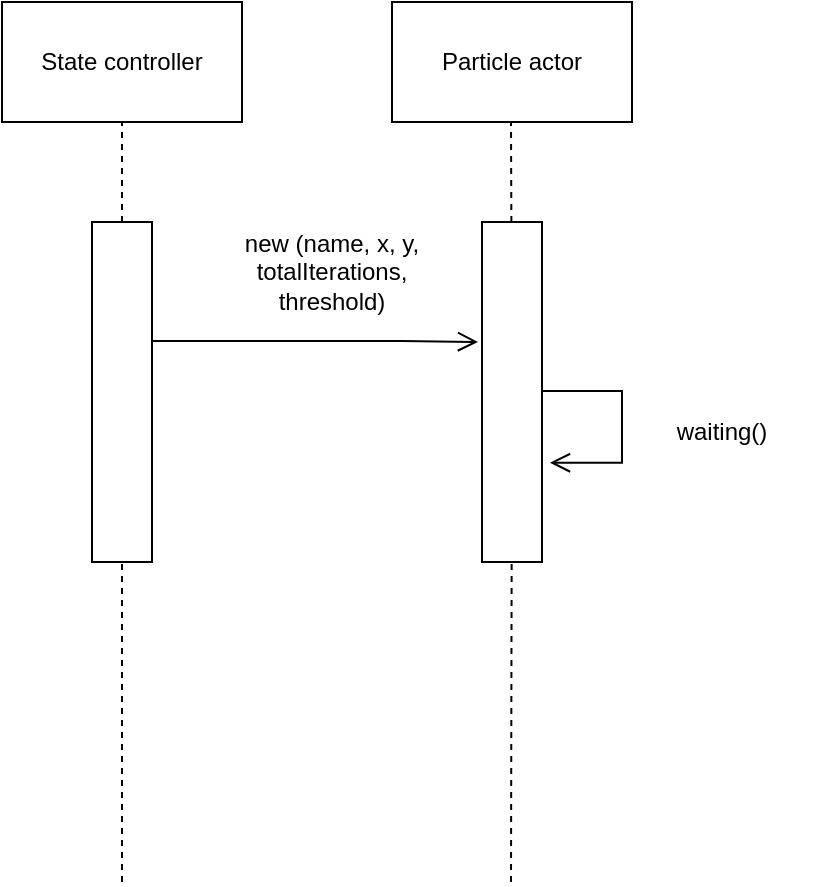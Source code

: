 <mxfile version="15.8.9" type="github">
  <diagram id="qNv-1C6ZtIn8PWZxlzKp" name="Page-1">
    <mxGraphModel dx="1038" dy="537" grid="1" gridSize="10" guides="1" tooltips="1" connect="1" arrows="1" fold="1" page="1" pageScale="1" pageWidth="827" pageHeight="1169" math="0" shadow="0">
      <root>
        <mxCell id="0" />
        <mxCell id="1" parent="0" />
        <mxCell id="IvsRekMhqFxOVzrKXNP0-1" value="State controller" style="rounded=0;whiteSpace=wrap;html=1;" vertex="1" parent="1">
          <mxGeometry x="100" y="80" width="120" height="60" as="geometry" />
        </mxCell>
        <mxCell id="IvsRekMhqFxOVzrKXNP0-2" value="Particle actor" style="rounded=0;whiteSpace=wrap;html=1;" vertex="1" parent="1">
          <mxGeometry x="295" y="80" width="120" height="60" as="geometry" />
        </mxCell>
        <mxCell id="IvsRekMhqFxOVzrKXNP0-3" value="" style="endArrow=none;dashed=1;html=1;rounded=0;startArrow=none;" edge="1" parent="1" source="IvsRekMhqFxOVzrKXNP0-5">
          <mxGeometry width="50" height="50" relative="1" as="geometry">
            <mxPoint x="160" y="520" as="sourcePoint" />
            <mxPoint x="160" y="140" as="targetPoint" />
          </mxGeometry>
        </mxCell>
        <mxCell id="IvsRekMhqFxOVzrKXNP0-4" value="" style="endArrow=none;dashed=1;html=1;rounded=0;startArrow=none;" edge="1" parent="1" source="IvsRekMhqFxOVzrKXNP0-7">
          <mxGeometry width="50" height="50" relative="1" as="geometry">
            <mxPoint x="354.5" y="520" as="sourcePoint" />
            <mxPoint x="354.5" y="140" as="targetPoint" />
          </mxGeometry>
        </mxCell>
        <mxCell id="IvsRekMhqFxOVzrKXNP0-5" value="" style="rounded=0;whiteSpace=wrap;html=1;" vertex="1" parent="1">
          <mxGeometry x="145" y="190" width="30" height="170" as="geometry" />
        </mxCell>
        <mxCell id="IvsRekMhqFxOVzrKXNP0-6" value="" style="endArrow=none;dashed=1;html=1;rounded=0;" edge="1" parent="1" target="IvsRekMhqFxOVzrKXNP0-5">
          <mxGeometry width="50" height="50" relative="1" as="geometry">
            <mxPoint x="160" y="520" as="sourcePoint" />
            <mxPoint x="160" y="140" as="targetPoint" />
          </mxGeometry>
        </mxCell>
        <mxCell id="IvsRekMhqFxOVzrKXNP0-7" value="" style="rounded=0;whiteSpace=wrap;html=1;" vertex="1" parent="1">
          <mxGeometry x="340" y="190" width="30" height="170" as="geometry" />
        </mxCell>
        <mxCell id="IvsRekMhqFxOVzrKXNP0-8" value="" style="endArrow=none;dashed=1;html=1;rounded=0;" edge="1" parent="1" target="IvsRekMhqFxOVzrKXNP0-7">
          <mxGeometry width="50" height="50" relative="1" as="geometry">
            <mxPoint x="354.5" y="520" as="sourcePoint" />
            <mxPoint x="354.5" y="140" as="targetPoint" />
          </mxGeometry>
        </mxCell>
        <mxCell id="IvsRekMhqFxOVzrKXNP0-9" value="new (name, x, y, totalIterations, threshold)" style="text;html=1;strokeColor=none;fillColor=none;align=center;verticalAlign=middle;whiteSpace=wrap;rounded=0;" vertex="1" parent="1">
          <mxGeometry x="220" y="200" width="90" height="30" as="geometry" />
        </mxCell>
        <mxCell id="IvsRekMhqFxOVzrKXNP0-10" value="" style="edgeStyle=orthogonalEdgeStyle;html=1;verticalAlign=bottom;endArrow=open;endSize=8;strokeColor=#000000;rounded=0;exitX=0.952;exitY=0.619;exitDx=0;exitDy=0;exitPerimeter=0;" edge="1" parent="1">
          <mxGeometry relative="1" as="geometry">
            <mxPoint x="338" y="250" as="targetPoint" />
            <mxPoint x="175" y="249.52" as="sourcePoint" />
            <Array as="points">
              <mxPoint x="300" y="250" />
              <mxPoint x="300" y="250" />
            </Array>
          </mxGeometry>
        </mxCell>
        <mxCell id="IvsRekMhqFxOVzrKXNP0-11" value="" style="edgeStyle=orthogonalEdgeStyle;html=1;verticalAlign=bottom;endArrow=open;endSize=8;strokeColor=#000000;rounded=0;exitX=0.952;exitY=0.619;exitDx=0;exitDy=0;exitPerimeter=0;entryX=1.133;entryY=0.708;entryDx=0;entryDy=0;entryPerimeter=0;" edge="1" parent="1" target="IvsRekMhqFxOVzrKXNP0-7">
          <mxGeometry relative="1" as="geometry">
            <mxPoint x="533" y="275" as="targetPoint" />
            <mxPoint x="370" y="274.52" as="sourcePoint" />
            <Array as="points">
              <mxPoint x="410" y="275" />
              <mxPoint x="410" y="310" />
            </Array>
          </mxGeometry>
        </mxCell>
        <mxCell id="IvsRekMhqFxOVzrKXNP0-12" value="waiting()" style="text;html=1;strokeColor=none;fillColor=none;align=center;verticalAlign=middle;whiteSpace=wrap;rounded=0;" vertex="1" parent="1">
          <mxGeometry x="415" y="280" width="90" height="30" as="geometry" />
        </mxCell>
      </root>
    </mxGraphModel>
  </diagram>
</mxfile>
